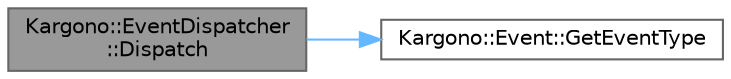 digraph "Kargono::EventDispatcher::Dispatch"
{
 // LATEX_PDF_SIZE
  bgcolor="transparent";
  edge [fontname=Helvetica,fontsize=10,labelfontname=Helvetica,labelfontsize=10];
  node [fontname=Helvetica,fontsize=10,shape=box,height=0.2,width=0.4];
  rankdir="LR";
  Node1 [id="Node000001",label="Kargono::EventDispatcher\l::Dispatch",height=0.2,width=0.4,color="gray40", fillcolor="grey60", style="filled", fontcolor="black",tooltip="Dispatches the event to the appropriate event handler."];
  Node1 -> Node2 [id="edge1_Node000001_Node000002",color="steelblue1",style="solid",tooltip=" "];
  Node2 [id="Node000002",label="Kargono::Event::GetEventType",height=0.2,width=0.4,color="grey40", fillcolor="white", style="filled",URL="$class_kargono_1_1_event.html#a6014e784c8f866e782b978283cde1500",tooltip=" "];
}
